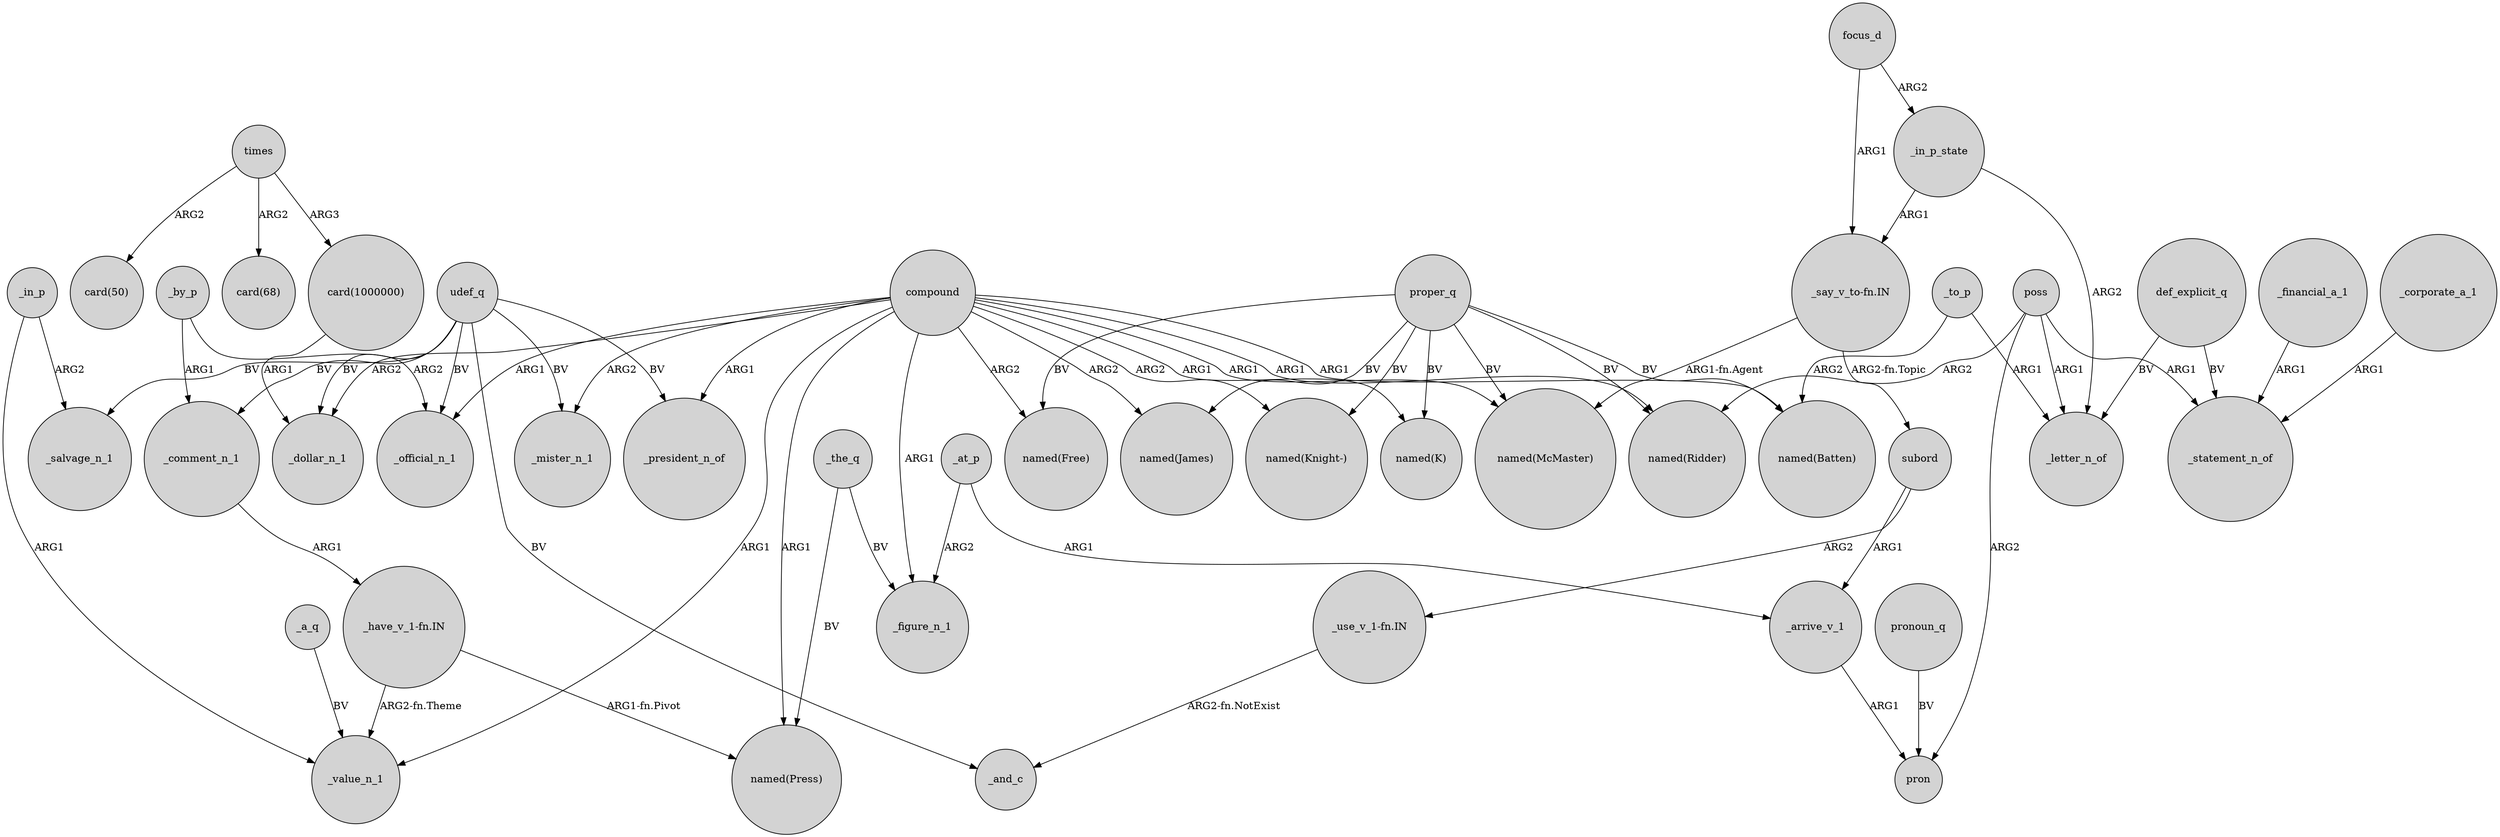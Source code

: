 digraph {
	node [shape=circle style=filled]
	times -> "card(50)" [label=ARG2]
	"card(1000000)" -> _dollar_n_1 [label=ARG1]
	subord -> _arrive_v_1 [label=ARG1]
	_by_p -> _comment_n_1 [label=ARG1]
	poss -> pron [label=ARG2]
	_by_p -> _official_n_1 [label=ARG2]
	_to_p -> "named(Batten)" [label=ARG2]
	_at_p -> _arrive_v_1 [label=ARG1]
	poss -> _letter_n_of [label=ARG1]
	compound -> _mister_n_1 [label=ARG2]
	focus_d -> _in_p_state [label=ARG2]
	compound -> "named(James)" [label=ARG2]
	_the_q -> "named(Press)" [label=BV]
	udef_q -> _mister_n_1 [label=BV]
	proper_q -> "named(Ridder)" [label=BV]
	_financial_a_1 -> _statement_n_of [label=ARG1]
	poss -> _statement_n_of [label=ARG1]
	compound -> "named(Free)" [label=ARG2]
	compound -> "named(McMaster)" [label=ARG1]
	_comment_n_1 -> "_have_v_1-fn.IN" [label=ARG1]
	times -> "card(68)" [label=ARG2]
	poss -> "named(Ridder)" [label=ARG2]
	_the_q -> _figure_n_1 [label=BV]
	subord -> "_use_v_1-fn.IN" [label=ARG2]
	"_say_v_to-fn.IN" -> "named(McMaster)" [label="ARG1-fn.Agent"]
	"_have_v_1-fn.IN" -> "named(Press)" [label="ARG1-fn.Pivot"]
	"_use_v_1-fn.IN" -> _and_c [label="ARG2-fn.NotExist"]
	udef_q -> _comment_n_1 [label=BV]
	pronoun_q -> pron [label=BV]
	_arrive_v_1 -> pron [label=ARG1]
	_in_p -> _salvage_n_1 [label=ARG2]
	_corporate_a_1 -> _statement_n_of [label=ARG1]
	_to_p -> _letter_n_of [label=ARG1]
	compound -> _president_n_of [label=ARG1]
	udef_q -> _president_n_of [label=BV]
	times -> "card(1000000)" [label=ARG3]
	udef_q -> _official_n_1 [label=BV]
	proper_q -> "named(Knight-)" [label=BV]
	proper_q -> "named(James)" [label=BV]
	udef_q -> _salvage_n_1 [label=BV]
	def_explicit_q -> _letter_n_of [label=BV]
	"_say_v_to-fn.IN" -> subord [label="ARG2-fn.Topic"]
	proper_q -> "named(K)" [label=BV]
	compound -> "named(Batten)" [label=ARG1]
	compound -> _figure_n_1 [label=ARG1]
	"_have_v_1-fn.IN" -> _value_n_1 [label="ARG2-fn.Theme"]
	_a_q -> _value_n_1 [label=BV]
	compound -> _official_n_1 [label=ARG1]
	_in_p_state -> _letter_n_of [label=ARG2]
	_at_p -> _figure_n_1 [label=ARG2]
	proper_q -> "named(Batten)" [label=BV]
	compound -> "named(Press)" [label=ARG1]
	udef_q -> _dollar_n_1 [label=BV]
	compound -> "named(Ridder)" [label=ARG1]
	compound -> _dollar_n_1 [label=ARG2]
	compound -> "named(Knight-)" [label=ARG2]
	udef_q -> _and_c [label=BV]
	compound -> _value_n_1 [label=ARG1]
	_in_p -> _value_n_1 [label=ARG1]
	def_explicit_q -> _statement_n_of [label=BV]
	_in_p_state -> "_say_v_to-fn.IN" [label=ARG1]
	proper_q -> "named(Free)" [label=BV]
	proper_q -> "named(McMaster)" [label=BV]
	focus_d -> "_say_v_to-fn.IN" [label=ARG1]
	compound -> "named(K)" [label=ARG1]
}
